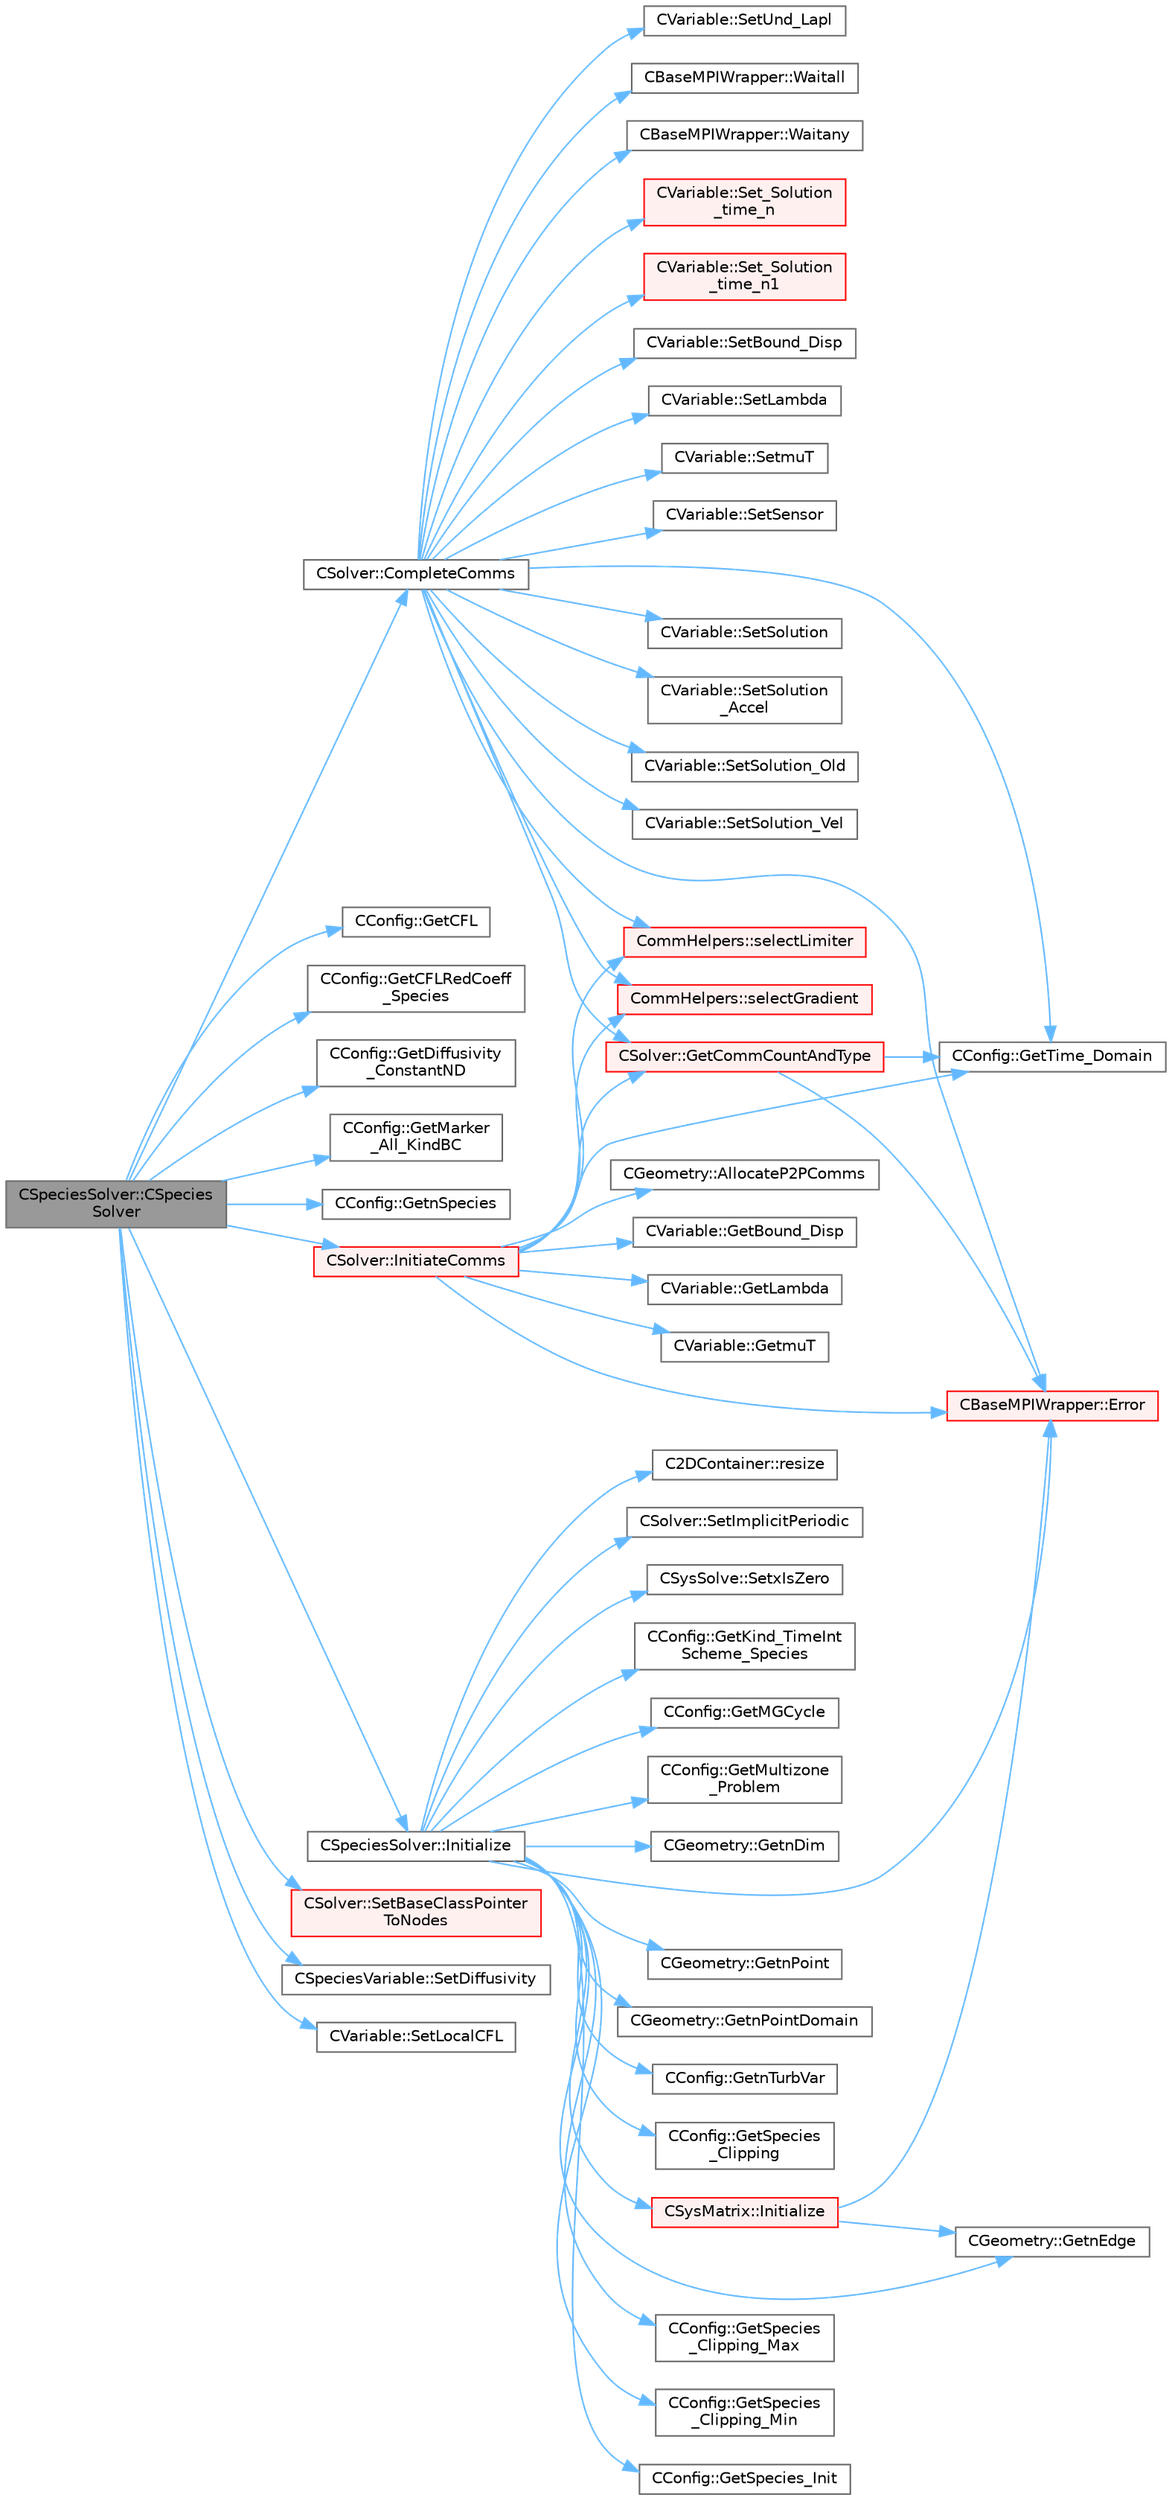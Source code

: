 digraph "CSpeciesSolver::CSpeciesSolver"
{
 // LATEX_PDF_SIZE
  bgcolor="transparent";
  edge [fontname=Helvetica,fontsize=10,labelfontname=Helvetica,labelfontsize=10];
  node [fontname=Helvetica,fontsize=10,shape=box,height=0.2,width=0.4];
  rankdir="LR";
  Node1 [id="Node000001",label="CSpeciesSolver::CSpecies\lSolver",height=0.2,width=0.4,color="gray40", fillcolor="grey60", style="filled", fontcolor="black",tooltip="Constructor of the class."];
  Node1 -> Node2 [id="edge1_Node000001_Node000002",color="steelblue1",style="solid",tooltip=" "];
  Node2 [id="Node000002",label="CSolver::CompleteComms",height=0.2,width=0.4,color="grey40", fillcolor="white", style="filled",URL="$classCSolver.html#a6891c839827efbebdcbf9a349f4da92c",tooltip="Routine to complete the set of non-blocking communications launched by InitiateComms() and unpacking ..."];
  Node2 -> Node3 [id="edge2_Node000002_Node000003",color="steelblue1",style="solid",tooltip=" "];
  Node3 [id="Node000003",label="CBaseMPIWrapper::Error",height=0.2,width=0.4,color="red", fillcolor="#FFF0F0", style="filled",URL="$classCBaseMPIWrapper.html#a04457c47629bda56704e6a8804833eeb",tooltip=" "];
  Node2 -> Node5 [id="edge3_Node000002_Node000005",color="steelblue1",style="solid",tooltip=" "];
  Node5 [id="Node000005",label="CSolver::GetCommCountAndType",height=0.2,width=0.4,color="red", fillcolor="#FFF0F0", style="filled",URL="$classCSolver.html#a56fdda7e77a14dfc70449ecef91336e7",tooltip="Helper function to define the type and number of variables per point for each communication type."];
  Node5 -> Node3 [id="edge4_Node000005_Node000003",color="steelblue1",style="solid",tooltip=" "];
  Node5 -> Node7 [id="edge5_Node000005_Node000007",color="steelblue1",style="solid",tooltip=" "];
  Node7 [id="Node000007",label="CConfig::GetTime_Domain",height=0.2,width=0.4,color="grey40", fillcolor="white", style="filled",URL="$classCConfig.html#a85d2e3cf43b77c63642c40c235b853f3",tooltip="Check if the multizone problem is solved for time domain."];
  Node2 -> Node7 [id="edge6_Node000002_Node000007",color="steelblue1",style="solid",tooltip=" "];
  Node2 -> Node8 [id="edge7_Node000002_Node000008",color="steelblue1",style="solid",tooltip=" "];
  Node8 [id="Node000008",label="CommHelpers::selectGradient",height=0.2,width=0.4,color="red", fillcolor="#FFF0F0", style="filled",URL="$namespaceCommHelpers.html#a691c54929c54c5e0b153a99f22217c8b",tooltip=" "];
  Node2 -> Node13 [id="edge8_Node000002_Node000013",color="steelblue1",style="solid",tooltip=" "];
  Node13 [id="Node000013",label="CommHelpers::selectLimiter",height=0.2,width=0.4,color="red", fillcolor="#FFF0F0", style="filled",URL="$namespaceCommHelpers.html#a88e9c22d59034b9b975cd978e1d99db1",tooltip=" "];
  Node2 -> Node17 [id="edge9_Node000002_Node000017",color="steelblue1",style="solid",tooltip=" "];
  Node17 [id="Node000017",label="CVariable::Set_Solution\l_time_n",height=0.2,width=0.4,color="red", fillcolor="#FFF0F0", style="filled",URL="$classCVariable.html#abf55f051089ec13d9c0422ed3389a9dc",tooltip="Set the variable solution at time n."];
  Node2 -> Node21 [id="edge10_Node000002_Node000021",color="steelblue1",style="solid",tooltip=" "];
  Node21 [id="Node000021",label="CVariable::Set_Solution\l_time_n1",height=0.2,width=0.4,color="red", fillcolor="#FFF0F0", style="filled",URL="$classCVariable.html#a527a337871bb37c3bb2df40c2b946884",tooltip="Set the variable solution at time n-1."];
  Node2 -> Node22 [id="edge11_Node000002_Node000022",color="steelblue1",style="solid",tooltip=" "];
  Node22 [id="Node000022",label="CVariable::SetBound_Disp",height=0.2,width=0.4,color="grey40", fillcolor="white", style="filled",URL="$classCVariable.html#a840431a0403b4bddd0a99dbfdf365795",tooltip="A virtual member. Set the boundary displacement."];
  Node2 -> Node23 [id="edge12_Node000002_Node000023",color="steelblue1",style="solid",tooltip=" "];
  Node23 [id="Node000023",label="CVariable::SetLambda",height=0.2,width=0.4,color="grey40", fillcolor="white", style="filled",URL="$classCVariable.html#afc0086076d62561f31a39f774c297428",tooltip="Set the value of the spectral radius."];
  Node2 -> Node24 [id="edge13_Node000002_Node000024",color="steelblue1",style="solid",tooltip=" "];
  Node24 [id="Node000024",label="CVariable::SetmuT",height=0.2,width=0.4,color="grey40", fillcolor="white", style="filled",URL="$classCVariable.html#a91256a1e927c5a529d853d0f127243de",tooltip="Set the value of the eddy viscosity."];
  Node2 -> Node25 [id="edge14_Node000002_Node000025",color="steelblue1",style="solid",tooltip=" "];
  Node25 [id="Node000025",label="CVariable::SetSensor",height=0.2,width=0.4,color="grey40", fillcolor="white", style="filled",URL="$classCVariable.html#a79ebe4ea3cc8eccd8b004256c5492a9e",tooltip="Set pressure sensor."];
  Node2 -> Node26 [id="edge15_Node000002_Node000026",color="steelblue1",style="solid",tooltip=" "];
  Node26 [id="Node000026",label="CVariable::SetSolution",height=0.2,width=0.4,color="grey40", fillcolor="white", style="filled",URL="$classCVariable.html#a22fbbd7bc6491672843000644a05c6a5",tooltip="Set the value of the solution, all variables."];
  Node2 -> Node27 [id="edge16_Node000002_Node000027",color="steelblue1",style="solid",tooltip=" "];
  Node27 [id="Node000027",label="CVariable::SetSolution\l_Accel",height=0.2,width=0.4,color="grey40", fillcolor="white", style="filled",URL="$classCVariable.html#af87029baec777039085fb1ff17ee9555",tooltip="Set the value of the acceleration (Structural Analysis)."];
  Node2 -> Node28 [id="edge17_Node000002_Node000028",color="steelblue1",style="solid",tooltip=" "];
  Node28 [id="Node000028",label="CVariable::SetSolution_Old",height=0.2,width=0.4,color="grey40", fillcolor="white", style="filled",URL="$classCVariable.html#a6ee4d8d450971204cc054a33d6473732",tooltip="Set the value of the old solution."];
  Node2 -> Node29 [id="edge18_Node000002_Node000029",color="steelblue1",style="solid",tooltip=" "];
  Node29 [id="Node000029",label="CVariable::SetSolution_Vel",height=0.2,width=0.4,color="grey40", fillcolor="white", style="filled",URL="$classCVariable.html#a5c1430d98acd399f1371f23e6fae053f",tooltip="Set the value of the velocity (Structural Analysis)."];
  Node2 -> Node30 [id="edge19_Node000002_Node000030",color="steelblue1",style="solid",tooltip=" "];
  Node30 [id="Node000030",label="CVariable::SetUnd_Lapl",height=0.2,width=0.4,color="grey40", fillcolor="white", style="filled",URL="$classCVariable.html#a70f0c6e3ddcf2fdcde3b90f217a0d4a3",tooltip="Set a value to the undivided laplacian."];
  Node2 -> Node31 [id="edge20_Node000002_Node000031",color="steelblue1",style="solid",tooltip=" "];
  Node31 [id="Node000031",label="CBaseMPIWrapper::Waitall",height=0.2,width=0.4,color="grey40", fillcolor="white", style="filled",URL="$classCBaseMPIWrapper.html#a01c02f8c0c799ccd15023f0c2c3cae27",tooltip=" "];
  Node2 -> Node32 [id="edge21_Node000002_Node000032",color="steelblue1",style="solid",tooltip=" "];
  Node32 [id="Node000032",label="CBaseMPIWrapper::Waitany",height=0.2,width=0.4,color="grey40", fillcolor="white", style="filled",URL="$classCBaseMPIWrapper.html#a5f4a1382f625fbbfb2c6224a87591825",tooltip=" "];
  Node1 -> Node33 [id="edge22_Node000001_Node000033",color="steelblue1",style="solid",tooltip=" "];
  Node33 [id="Node000033",label="CConfig::GetCFL",height=0.2,width=0.4,color="grey40", fillcolor="white", style="filled",URL="$classCConfig.html#a327893f15ca36b27db6201a7cb787022",tooltip="Get the Courant Friedrich Levi number for each grid."];
  Node1 -> Node34 [id="edge23_Node000001_Node000034",color="steelblue1",style="solid",tooltip=" "];
  Node34 [id="Node000034",label="CConfig::GetCFLRedCoeff\l_Species",height=0.2,width=0.4,color="grey40", fillcolor="white", style="filled",URL="$classCConfig.html#a3a4beb4789fb1a0f5225f99a2e2c5255",tooltip="Value of the CFL reduction in species problems."];
  Node1 -> Node35 [id="edge24_Node000001_Node000035",color="steelblue1",style="solid",tooltip=" "];
  Node35 [id="Node000035",label="CConfig::GetDiffusivity\l_ConstantND",height=0.2,width=0.4,color="grey40", fillcolor="white", style="filled",URL="$classCConfig.html#ab70aa89c8e2f7c568a33b568c3d18f23",tooltip="Get the value of the non-dimensional constant mass diffusivity."];
  Node1 -> Node36 [id="edge25_Node000001_Node000036",color="steelblue1",style="solid",tooltip=" "];
  Node36 [id="Node000036",label="CConfig::GetMarker\l_All_KindBC",height=0.2,width=0.4,color="grey40", fillcolor="white", style="filled",URL="$classCConfig.html#ae003cd8f406eaaa91849a774c9a20730",tooltip="Get the kind of boundary for each marker."];
  Node1 -> Node37 [id="edge26_Node000001_Node000037",color="steelblue1",style="solid",tooltip=" "];
  Node37 [id="Node000037",label="CConfig::GetnSpecies",height=0.2,width=0.4,color="grey40", fillcolor="white", style="filled",URL="$classCConfig.html#acca4077dbb4f00718adc5e831b561927",tooltip="Provides the number of species present in the gas mixture."];
  Node1 -> Node38 [id="edge27_Node000001_Node000038",color="steelblue1",style="solid",tooltip=" "];
  Node38 [id="Node000038",label="CSpeciesSolver::Initialize",height=0.2,width=0.4,color="grey40", fillcolor="white", style="filled",URL="$classCSpeciesSolver.html#a3add249849d759ed3feec4f335aa9cde",tooltip=" "];
  Node38 -> Node3 [id="edge28_Node000038_Node000003",color="steelblue1",style="solid",tooltip=" "];
  Node38 -> Node39 [id="edge29_Node000038_Node000039",color="steelblue1",style="solid",tooltip=" "];
  Node39 [id="Node000039",label="CConfig::GetKind_TimeInt\lScheme_Species",height=0.2,width=0.4,color="grey40", fillcolor="white", style="filled",URL="$classCConfig.html#a21d20e47da6e081a529a220eb9cc5c39",tooltip="Get the kind of integration scheme (implicit) for the Species equations."];
  Node38 -> Node40 [id="edge30_Node000038_Node000040",color="steelblue1",style="solid",tooltip=" "];
  Node40 [id="Node000040",label="CConfig::GetMGCycle",height=0.2,width=0.4,color="grey40", fillcolor="white", style="filled",URL="$classCConfig.html#a2e01a329cefbb2ef8c6b022716463cd8",tooltip="Get the kind of multigrid (V or W)."];
  Node38 -> Node41 [id="edge31_Node000038_Node000041",color="steelblue1",style="solid",tooltip=" "];
  Node41 [id="Node000041",label="CConfig::GetMultizone\l_Problem",height=0.2,width=0.4,color="grey40", fillcolor="white", style="filled",URL="$classCConfig.html#abafdda03255a7f71a9701ded02f6d231",tooltip="Get whether the simulation we are running is a multizone simulation."];
  Node38 -> Node42 [id="edge32_Node000038_Node000042",color="steelblue1",style="solid",tooltip=" "];
  Node42 [id="Node000042",label="CGeometry::GetnDim",height=0.2,width=0.4,color="grey40", fillcolor="white", style="filled",URL="$classCGeometry.html#ace7f7fe876f629f5bd5f92d4805a1a4b",tooltip="Get number of coordinates."];
  Node38 -> Node43 [id="edge33_Node000038_Node000043",color="steelblue1",style="solid",tooltip=" "];
  Node43 [id="Node000043",label="CGeometry::GetnEdge",height=0.2,width=0.4,color="grey40", fillcolor="white", style="filled",URL="$classCGeometry.html#aba89cceede61b33426b2783385431f5b",tooltip="Get number of edges."];
  Node38 -> Node44 [id="edge34_Node000038_Node000044",color="steelblue1",style="solid",tooltip=" "];
  Node44 [id="Node000044",label="CGeometry::GetnPoint",height=0.2,width=0.4,color="grey40", fillcolor="white", style="filled",URL="$classCGeometry.html#a275fb07cd99ab79d7a04b4862280169d",tooltip="Get number of points."];
  Node38 -> Node45 [id="edge35_Node000038_Node000045",color="steelblue1",style="solid",tooltip=" "];
  Node45 [id="Node000045",label="CGeometry::GetnPointDomain",height=0.2,width=0.4,color="grey40", fillcolor="white", style="filled",URL="$classCGeometry.html#ac84179060bbac1fe5e856ea3da850b6e",tooltip="Get number of real points (that belong to the domain)."];
  Node38 -> Node46 [id="edge36_Node000038_Node000046",color="steelblue1",style="solid",tooltip=" "];
  Node46 [id="Node000046",label="CConfig::GetnTurbVar",height=0.2,width=0.4,color="grey40", fillcolor="white", style="filled",URL="$classCConfig.html#a5b64696279c8705b416604f3dc69aba5",tooltip="Get the number of Turbulence Variables."];
  Node38 -> Node47 [id="edge37_Node000038_Node000047",color="steelblue1",style="solid",tooltip=" "];
  Node47 [id="Node000047",label="CConfig::GetSpecies\l_Clipping",height=0.2,width=0.4,color="grey40", fillcolor="white", style="filled",URL="$classCConfig.html#a1a571585ff698475e378f190e3b9139b",tooltip="Get the flag for activating species transport clipping."];
  Node38 -> Node48 [id="edge38_Node000038_Node000048",color="steelblue1",style="solid",tooltip=" "];
  Node48 [id="Node000048",label="CConfig::GetSpecies\l_Clipping_Max",height=0.2,width=0.4,color="grey40", fillcolor="white", style="filled",URL="$classCConfig.html#a80f82d52cdf1c66cbeef92bb84c8eaff",tooltip="Get the maximum bound for scalar transport clipping."];
  Node38 -> Node49 [id="edge39_Node000038_Node000049",color="steelblue1",style="solid",tooltip=" "];
  Node49 [id="Node000049",label="CConfig::GetSpecies\l_Clipping_Min",height=0.2,width=0.4,color="grey40", fillcolor="white", style="filled",URL="$classCConfig.html#a7932971c5d3deee13c28981f7c92bbc0",tooltip="Get the minimum bound for scalar transport clipping."];
  Node38 -> Node50 [id="edge40_Node000038_Node000050",color="steelblue1",style="solid",tooltip=" "];
  Node50 [id="Node000050",label="CConfig::GetSpecies_Init",height=0.2,width=0.4,color="grey40", fillcolor="white", style="filled",URL="$classCConfig.html#afde9d3f73f7a98c5d6f6ef05661063cb",tooltip="Get initial species value/concentration in the range [0,1]."];
  Node38 -> Node51 [id="edge41_Node000038_Node000051",color="steelblue1",style="solid",tooltip=" "];
  Node51 [id="Node000051",label="CSysMatrix::Initialize",height=0.2,width=0.4,color="red", fillcolor="#FFF0F0", style="filled",URL="$classCSysMatrix.html#ae17220ac30c2abcc7fdd3c5dc8f04571",tooltip="Initializes the sparse matrix."];
  Node51 -> Node3 [id="edge42_Node000051_Node000003",color="steelblue1",style="solid",tooltip=" "];
  Node51 -> Node43 [id="edge43_Node000051_Node000043",color="steelblue1",style="solid",tooltip=" "];
  Node38 -> Node76 [id="edge44_Node000038_Node000076",color="steelblue1",style="solid",tooltip=" "];
  Node76 [id="Node000076",label="C2DContainer::resize",height=0.2,width=0.4,color="grey40", fillcolor="white", style="filled",URL="$classC2DContainer.html#a39929b060c72565b4ab19c3a391bb8e6",tooltip="Request a change of size."];
  Node38 -> Node82 [id="edge45_Node000038_Node000082",color="steelblue1",style="solid",tooltip=" "];
  Node82 [id="Node000082",label="CSolver::SetImplicitPeriodic",height=0.2,width=0.4,color="grey40", fillcolor="white", style="filled",URL="$classCSolver.html#a5a5dbf39dd6952dd17c8c6042edb2305",tooltip="Routine that sets the flag controlling implicit treatment for periodic BCs."];
  Node38 -> Node83 [id="edge46_Node000038_Node000083",color="steelblue1",style="solid",tooltip=" "];
  Node83 [id="Node000083",label="CSysSolve::SetxIsZero",height=0.2,width=0.4,color="grey40", fillcolor="white", style="filled",URL="$classCSysSolve.html#a60a9cc24b062a3af37e350795406e1c7",tooltip="Assume the initial solution is 0 to save one product, or don't."];
  Node1 -> Node84 [id="edge47_Node000001_Node000084",color="steelblue1",style="solid",tooltip=" "];
  Node84 [id="Node000084",label="CSolver::InitiateComms",height=0.2,width=0.4,color="red", fillcolor="#FFF0F0", style="filled",URL="$classCSolver.html#a7c5c26e7f006b4bb7e93582d839cf09d",tooltip="Routine to load a solver quantity into the data structures for MPI point-to-point communication and t..."];
  Node84 -> Node85 [id="edge48_Node000084_Node000085",color="steelblue1",style="solid",tooltip=" "];
  Node85 [id="Node000085",label="CGeometry::AllocateP2PComms",height=0.2,width=0.4,color="grey40", fillcolor="white", style="filled",URL="$classCGeometry.html#ab8d78a9f4017431b7542e154f58a7e63",tooltip="Routine to allocate buffers for point-to-point MPI communications. Also called to dynamically realloc..."];
  Node84 -> Node3 [id="edge49_Node000084_Node000003",color="steelblue1",style="solid",tooltip=" "];
  Node84 -> Node86 [id="edge50_Node000084_Node000086",color="steelblue1",style="solid",tooltip=" "];
  Node86 [id="Node000086",label="CVariable::GetBound_Disp",height=0.2,width=0.4,color="grey40", fillcolor="white", style="filled",URL="$classCVariable.html#a7e382eae45700e5c1e8973292c08f128",tooltip="A virtual member. Get the value of the displacement imposed at the boundary."];
  Node84 -> Node5 [id="edge51_Node000084_Node000005",color="steelblue1",style="solid",tooltip=" "];
  Node84 -> Node87 [id="edge52_Node000084_Node000087",color="steelblue1",style="solid",tooltip=" "];
  Node87 [id="Node000087",label="CVariable::GetLambda",height=0.2,width=0.4,color="grey40", fillcolor="white", style="filled",URL="$classCVariable.html#af0b6afbd2666eab791d902f50fc3e869",tooltip="Get the value of the spectral radius."];
  Node84 -> Node88 [id="edge53_Node000084_Node000088",color="steelblue1",style="solid",tooltip=" "];
  Node88 [id="Node000088",label="CVariable::GetmuT",height=0.2,width=0.4,color="grey40", fillcolor="white", style="filled",URL="$classCVariable.html#ad35ee29420764dda0bbb574f7a7253e7",tooltip="Get the value of the eddy viscosity."];
  Node84 -> Node7 [id="edge54_Node000084_Node000007",color="steelblue1",style="solid",tooltip=" "];
  Node84 -> Node8 [id="edge55_Node000084_Node000008",color="steelblue1",style="solid",tooltip=" "];
  Node84 -> Node13 [id="edge56_Node000084_Node000013",color="steelblue1",style="solid",tooltip=" "];
  Node1 -> Node102 [id="edge57_Node000001_Node000102",color="steelblue1",style="solid",tooltip=" "];
  Node102 [id="Node000102",label="CSolver::SetBaseClassPointer\lToNodes",height=0.2,width=0.4,color="red", fillcolor="#FFF0F0", style="filled",URL="$classCSolver.html#ad982896202dae6e41bfd3568f597cf46",tooltip="Call this method to set \"base_nodes\" after the \"nodes\" variable of the derived solver is instantiated..."];
  Node1 -> Node104 [id="edge58_Node000001_Node000104",color="steelblue1",style="solid",tooltip=" "];
  Node104 [id="Node000104",label="CSpeciesVariable::SetDiffusivity",height=0.2,width=0.4,color="grey40", fillcolor="white", style="filled",URL="$classCSpeciesVariable.html#af888f47576558c105dc337c81c4c50d4",tooltip="Set the value of the mass diffusivity."];
  Node1 -> Node105 [id="edge59_Node000001_Node000105",color="steelblue1",style="solid",tooltip=" "];
  Node105 [id="Node000105",label="CVariable::SetLocalCFL",height=0.2,width=0.4,color="grey40", fillcolor="white", style="filled",URL="$classCVariable.html#a77d2f7f3fb35de75f915725662790060",tooltip="Set the value of the local CFL number for the current control volume (CV)."];
}
